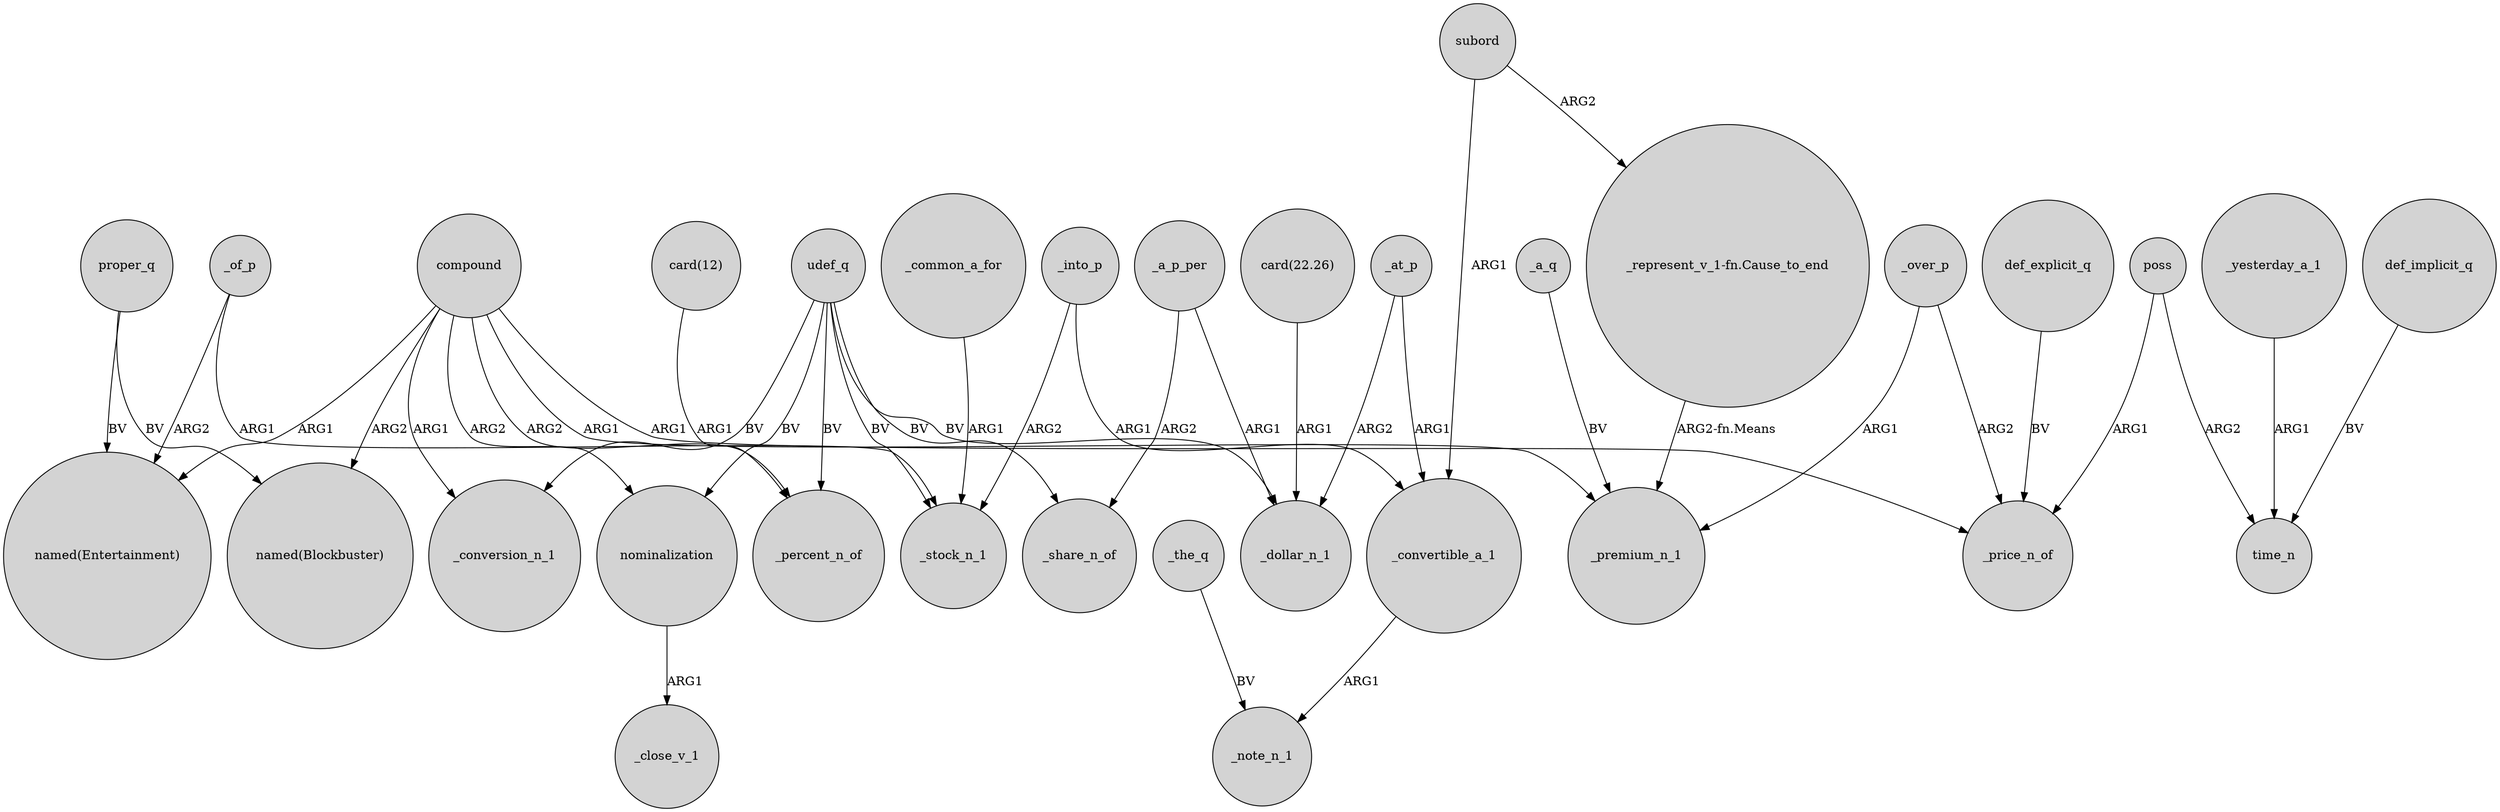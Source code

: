 digraph {
	node [shape=circle style=filled]
	_a_q -> _premium_n_1 [label=BV]
	_common_a_for -> _stock_n_1 [label=ARG1]
	_into_p -> _stock_n_1 [label=ARG2]
	compound -> "named(Blockbuster)" [label=ARG2]
	compound -> _conversion_n_1 [label=ARG1]
	"card(22.26)" -> _dollar_n_1 [label=ARG1]
	udef_q -> nominalization [label=BV]
	_yesterday_a_1 -> time_n [label=ARG1]
	compound -> _premium_n_1 [label=ARG1]
	_over_p -> _premium_n_1 [label=ARG1]
	compound -> "named(Entertainment)" [label=ARG1]
	compound -> nominalization [label=ARG2]
	"_represent_v_1-fn.Cause_to_end" -> _premium_n_1 [label="ARG2-fn.Means"]
	_the_q -> _note_n_1 [label=BV]
	poss -> _price_n_of [label=ARG1]
	udef_q -> _stock_n_1 [label=BV]
	_at_p -> _dollar_n_1 [label=ARG2]
	udef_q -> _conversion_n_1 [label=BV]
	_a_p_per -> _share_n_of [label=ARG2]
	udef_q -> _percent_n_of [label=BV]
	_over_p -> _price_n_of [label=ARG2]
	nominalization -> _close_v_1 [label=ARG1]
	udef_q -> _share_n_of [label=BV]
	compound -> _percent_n_of [label=ARG2]
	_convertible_a_1 -> _note_n_1 [label=ARG1]
	"card(12)" -> _percent_n_of [label=ARG1]
	udef_q -> _dollar_n_1 [label=BV]
	proper_q -> "named(Blockbuster)" [label=BV]
	subord -> _convertible_a_1 [label=ARG1]
	_a_p_per -> _dollar_n_1 [label=ARG1]
	proper_q -> "named(Entertainment)" [label=BV]
	poss -> time_n [label=ARG2]
	_into_p -> _convertible_a_1 [label=ARG1]
	_of_p -> "named(Entertainment)" [label=ARG2]
	_of_p -> _stock_n_1 [label=ARG1]
	def_implicit_q -> time_n [label=BV]
	_at_p -> _convertible_a_1 [label=ARG1]
	compound -> _price_n_of [label=ARG1]
	subord -> "_represent_v_1-fn.Cause_to_end" [label=ARG2]
	def_explicit_q -> _price_n_of [label=BV]
}
